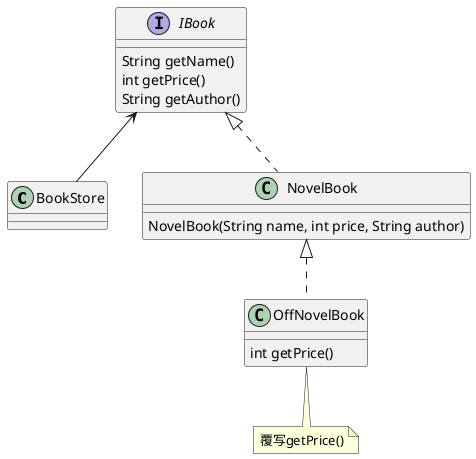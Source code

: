 @startuml
'https://plantuml.com/class-diagram

class BookStore
interface IBook {
String getName()
int getPrice()
String getAuthor()
}
class NovelBook {
NovelBook(String name, int price, String author)
}
' 扩展内容
class OffNovelBook {
int getPrice()
}
note "覆写getPrice()" as N1


OffNovelBook .. N1
IBook <-- BookStore
IBook <|.. NovelBook
NovelBook <|.. OffNovelBook

@enduml